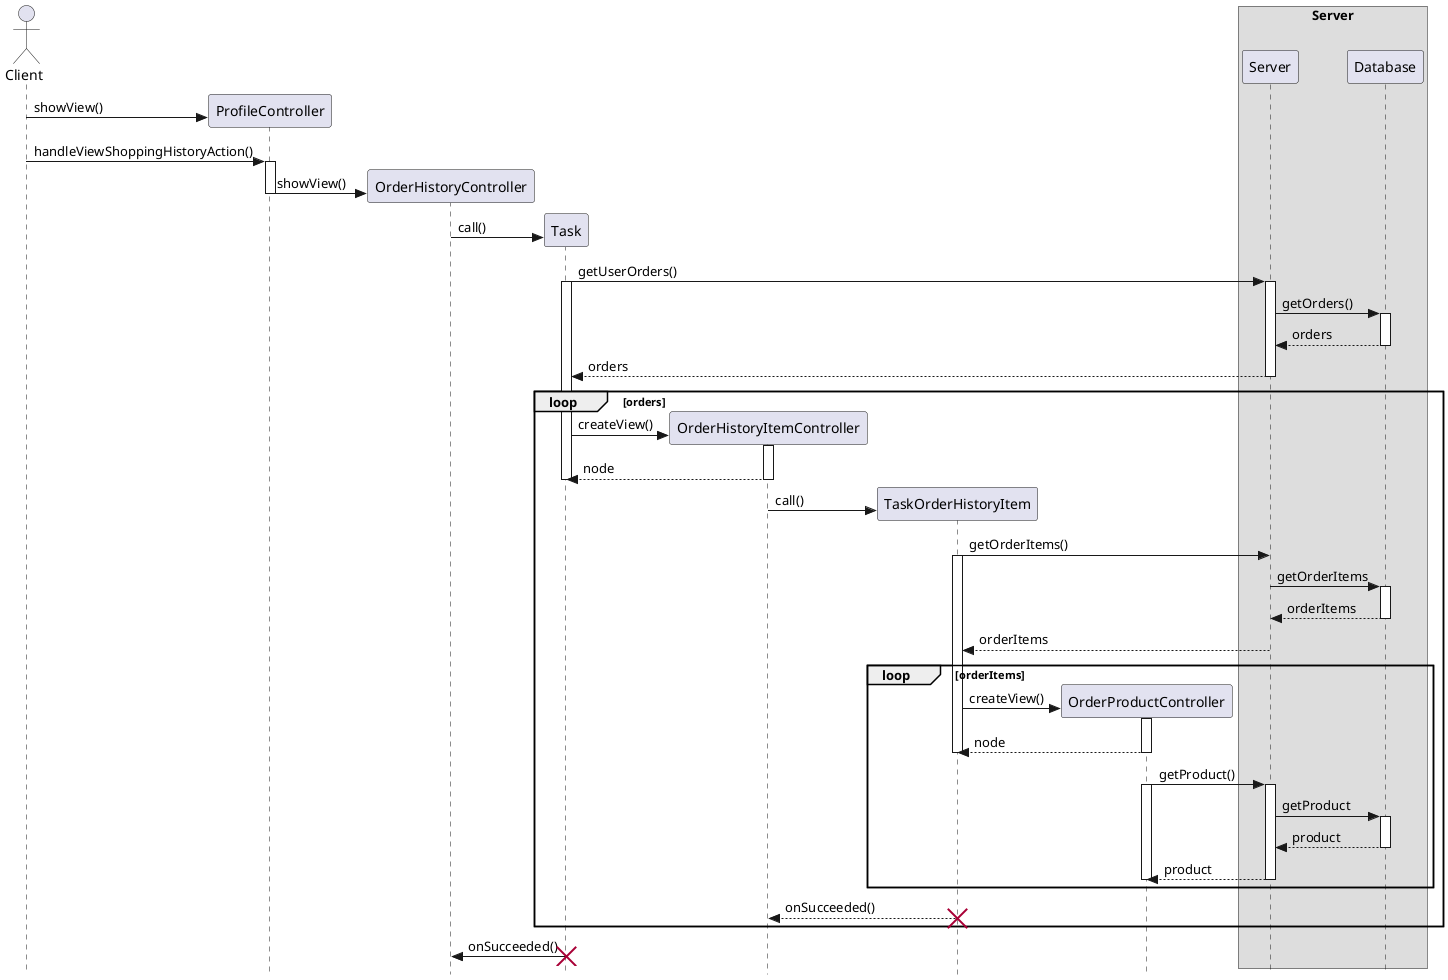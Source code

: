 @startuml
skinparam Style strictuml
actor Client
create ProfileController
Client->ProfileController : showView()
Client->ProfileController : handleViewShoppingHistoryAction()
activate ProfileController
create OrderHistoryController
ProfileController->OrderHistoryController : showView()
deactivate ProfileController
create Task
OrderHistoryController->Task : call()
Task->Server : getUserOrders()
activate Server
activate Task
Server->Database : getOrders()
activate Database
return orders
return orders
loop orders
  create OrderHistoryItemController
  Task->OrderHistoryItemController  : createView()
  activate OrderHistoryItemController
  return node
  deactivate Task
  create TaskOrderHistoryItem
  OrderHistoryItemController->TaskOrderHistoryItem : call()
  TaskOrderHistoryItem->Server : getOrderItems()
  activate TaskOrderHistoryItem
  Server->Database : getOrderItems
  activate Database
  return orderItems
  return orderItems
  loop orderItems
    create OrderProductController
    TaskOrderHistoryItem->OrderProductController : createView()
    activate OrderProductController
    return node
    deactivate TaskOrderHistoryItem
    OrderProductController->Server : getProduct()
    activate OrderProductController
    activate Server
    Server->Database : getProduct
    activate Database
    return product
    return product
    deactivate OrderProductController
  end loop
  TaskOrderHistoryItem-->OrderHistoryItemController : onSucceeded()
  destroy TaskOrderHistoryItem
end loop
Task->OrderHistoryController : onSucceeded()
destroy Task


box Server
  participant Server
  database Database
end box
@enduml
